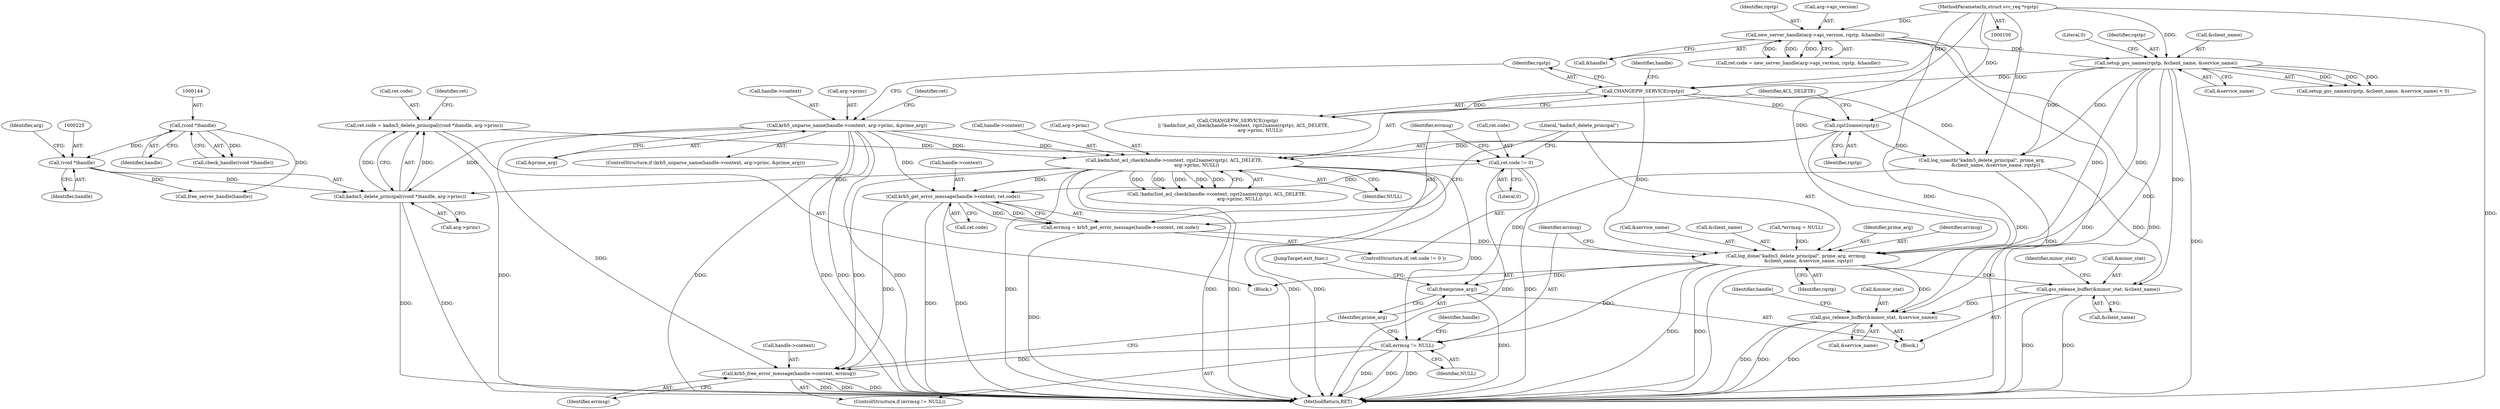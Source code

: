 digraph "0_krb5_83ed75feba32e46f736fcce0d96a0445f29b96c2_7@API" {
"1000219" [label="(Call,ret.code = kadm5_delete_principal((void *)handle, arg->princ))"];
"1000223" [label="(Call,kadm5_delete_principal((void *)handle, arg->princ))"];
"1000224" [label="(Call,(void *)handle)"];
"1000143" [label="(Call,(void *)handle)"];
"1000192" [label="(Call,kadm5int_acl_check(handle->context, rqst2name(rqstp), ACL_DELETE,\n                               arg->princ, NULL))"];
"1000171" [label="(Call,krb5_unparse_name(handle->context, arg->princ, &prime_arg))"];
"1000196" [label="(Call,rqst2name(rqstp))"];
"1000189" [label="(Call,CHANGEPW_SERVICE(rqstp))"];
"1000156" [label="(Call,setup_gss_names(rqstp, &client_name, &service_name))"];
"1000129" [label="(Call,new_server_handle(arg->api_version, rqstp, &handle))"];
"1000102" [label="(MethodParameterIn,struct svc_req *rqstp)"];
"1000231" [label="(Call,ret.code != 0)"];
"1000238" [label="(Call,krb5_get_error_message(handle->context, ret.code))"];
"1000236" [label="(Call,errmsg = krb5_get_error_message(handle->context, ret.code))"];
"1000245" [label="(Call,log_done(\"kadm5_delete_principal\", prime_arg, errmsg,\n                 &client_name, &service_name, rqstp))"];
"1000255" [label="(Call,errmsg != NULL)"];
"1000258" [label="(Call,krb5_free_error_message(handle->context, errmsg))"];
"1000263" [label="(Call,free(prime_arg))"];
"1000266" [label="(Call,gss_release_buffer(&minor_stat, &client_name))"];
"1000271" [label="(Call,gss_release_buffer(&minor_stat, &service_name))"];
"1000242" [label="(Call,ret.code)"];
"1000220" [label="(Call,ret.code)"];
"1000258" [label="(Call,krb5_free_error_message(handle->context, errmsg))"];
"1000257" [label="(Identifier,NULL)"];
"1000232" [label="(Call,ret.code)"];
"1000273" [label="(Identifier,minor_stat)"];
"1000117" [label="(Call,*errmsg = NULL)"];
"1000277" [label="(Identifier,handle)"];
"1000219" [label="(Call,ret.code = kadm5_delete_principal((void *)handle, arg->princ))"];
"1000156" [label="(Call,setup_gss_names(rqstp, &client_name, &service_name))"];
"1000271" [label="(Call,gss_release_buffer(&minor_stat, &service_name))"];
"1000178" [label="(Call,&prime_arg)"];
"1000162" [label="(Literal,0)"];
"1000265" [label="(JumpTarget,exit_func:)"];
"1000228" [label="(Identifier,arg)"];
"1000233" [label="(Identifier,ret)"];
"1000170" [label="(ControlStructure,if (krb5_unparse_name(handle->context, arg->princ, &prime_arg)))"];
"1000145" [label="(Identifier,handle)"];
"1000209" [label="(Call,log_unauth(\"kadm5_delete_principal\", prime_arg,\n                   &client_name, &service_name, rqstp))"];
"1000236" [label="(Call,errmsg = krb5_get_error_message(handle->context, ret.code))"];
"1000227" [label="(Call,arg->princ)"];
"1000247" [label="(Identifier,prime_arg)"];
"1000143" [label="(Call,(void *)handle)"];
"1000256" [label="(Identifier,errmsg)"];
"1000248" [label="(Identifier,errmsg)"];
"1000171" [label="(Call,krb5_unparse_name(handle->context, arg->princ, &prime_arg))"];
"1000189" [label="(Call,CHANGEPW_SERVICE(rqstp))"];
"1000251" [label="(Call,&service_name)"];
"1000142" [label="(Call,check_handle((void *)handle))"];
"1000160" [label="(Call,&service_name)"];
"1000264" [label="(Identifier,prime_arg)"];
"1000245" [label="(Call,log_done(\"kadm5_delete_principal\", prime_arg, errmsg,\n                 &client_name, &service_name, rqstp))"];
"1000102" [label="(MethodParameterIn,struct svc_req *rqstp)"];
"1000272" [label="(Call,&minor_stat)"];
"1000226" [label="(Identifier,handle)"];
"1000263" [label="(Call,free(prime_arg))"];
"1000192" [label="(Call,kadm5int_acl_check(handle->context, rqst2name(rqstp), ACL_DELETE,\n                               arg->princ, NULL))"];
"1000260" [label="(Identifier,handle)"];
"1000231" [label="(Call,ret.code != 0)"];
"1000175" [label="(Call,arg->princ)"];
"1000224" [label="(Call,(void *)handle)"];
"1000281" [label="(MethodReturn,RET)"];
"1000130" [label="(Call,arg->api_version)"];
"1000249" [label="(Call,&client_name)"];
"1000155" [label="(Call,setup_gss_names(rqstp, &client_name, &service_name) < 0)"];
"1000157" [label="(Identifier,rqstp)"];
"1000190" [label="(Identifier,rqstp)"];
"1000230" [label="(ControlStructure,if( ret.code != 0 ))"];
"1000183" [label="(Identifier,ret)"];
"1000133" [label="(Identifier,rqstp)"];
"1000103" [label="(Block,)"];
"1000269" [label="(Call,&client_name)"];
"1000253" [label="(Identifier,rqstp)"];
"1000134" [label="(Call,&handle)"];
"1000274" [label="(Call,&service_name)"];
"1000276" [label="(Call,free_server_handle(handle))"];
"1000259" [label="(Call,handle->context)"];
"1000158" [label="(Call,&client_name)"];
"1000262" [label="(Identifier,errmsg)"];
"1000254" [label="(ControlStructure,if (errmsg != NULL))"];
"1000197" [label="(Identifier,rqstp)"];
"1000188" [label="(Call,CHANGEPW_SERVICE(rqstp)\n        || !kadm5int_acl_check(handle->context, rqst2name(rqstp), ACL_DELETE,\n                               arg->princ, NULL))"];
"1000198" [label="(Identifier,ACL_DELETE)"];
"1000196" [label="(Call,rqst2name(rqstp))"];
"1000246" [label="(Literal,\"kadm5_delete_principal\")"];
"1000267" [label="(Call,&minor_stat)"];
"1000191" [label="(Call,!kadm5int_acl_check(handle->context, rqst2name(rqstp), ACL_DELETE,\n                               arg->princ, NULL))"];
"1000223" [label="(Call,kadm5_delete_principal((void *)handle, arg->princ))"];
"1000194" [label="(Identifier,handle)"];
"1000129" [label="(Call,new_server_handle(arg->api_version, rqstp, &handle))"];
"1000237" [label="(Identifier,errmsg)"];
"1000266" [label="(Call,gss_release_buffer(&minor_stat, &client_name))"];
"1000125" [label="(Call,ret.code = new_server_handle(arg->api_version, rqstp, &handle))"];
"1000255" [label="(Call,errmsg != NULL)"];
"1000235" [label="(Literal,0)"];
"1000202" [label="(Identifier,NULL)"];
"1000238" [label="(Call,krb5_get_error_message(handle->context, ret.code))"];
"1000218" [label="(Block,)"];
"1000172" [label="(Call,handle->context)"];
"1000199" [label="(Call,arg->princ)"];
"1000193" [label="(Call,handle->context)"];
"1000239" [label="(Call,handle->context)"];
"1000219" -> "1000218"  [label="AST: "];
"1000219" -> "1000223"  [label="CFG: "];
"1000220" -> "1000219"  [label="AST: "];
"1000223" -> "1000219"  [label="AST: "];
"1000233" -> "1000219"  [label="CFG: "];
"1000219" -> "1000281"  [label="DDG: "];
"1000223" -> "1000219"  [label="DDG: "];
"1000223" -> "1000219"  [label="DDG: "];
"1000219" -> "1000231"  [label="DDG: "];
"1000223" -> "1000227"  [label="CFG: "];
"1000224" -> "1000223"  [label="AST: "];
"1000227" -> "1000223"  [label="AST: "];
"1000223" -> "1000281"  [label="DDG: "];
"1000223" -> "1000281"  [label="DDG: "];
"1000224" -> "1000223"  [label="DDG: "];
"1000192" -> "1000223"  [label="DDG: "];
"1000171" -> "1000223"  [label="DDG: "];
"1000224" -> "1000226"  [label="CFG: "];
"1000225" -> "1000224"  [label="AST: "];
"1000226" -> "1000224"  [label="AST: "];
"1000228" -> "1000224"  [label="CFG: "];
"1000143" -> "1000224"  [label="DDG: "];
"1000224" -> "1000276"  [label="DDG: "];
"1000143" -> "1000142"  [label="AST: "];
"1000143" -> "1000145"  [label="CFG: "];
"1000144" -> "1000143"  [label="AST: "];
"1000145" -> "1000143"  [label="AST: "];
"1000142" -> "1000143"  [label="CFG: "];
"1000143" -> "1000142"  [label="DDG: "];
"1000143" -> "1000276"  [label="DDG: "];
"1000192" -> "1000191"  [label="AST: "];
"1000192" -> "1000202"  [label="CFG: "];
"1000193" -> "1000192"  [label="AST: "];
"1000196" -> "1000192"  [label="AST: "];
"1000198" -> "1000192"  [label="AST: "];
"1000199" -> "1000192"  [label="AST: "];
"1000202" -> "1000192"  [label="AST: "];
"1000191" -> "1000192"  [label="CFG: "];
"1000192" -> "1000281"  [label="DDG: "];
"1000192" -> "1000281"  [label="DDG: "];
"1000192" -> "1000281"  [label="DDG: "];
"1000192" -> "1000281"  [label="DDG: "];
"1000192" -> "1000281"  [label="DDG: "];
"1000192" -> "1000191"  [label="DDG: "];
"1000192" -> "1000191"  [label="DDG: "];
"1000192" -> "1000191"  [label="DDG: "];
"1000192" -> "1000191"  [label="DDG: "];
"1000192" -> "1000191"  [label="DDG: "];
"1000171" -> "1000192"  [label="DDG: "];
"1000171" -> "1000192"  [label="DDG: "];
"1000196" -> "1000192"  [label="DDG: "];
"1000192" -> "1000238"  [label="DDG: "];
"1000192" -> "1000255"  [label="DDG: "];
"1000192" -> "1000258"  [label="DDG: "];
"1000171" -> "1000170"  [label="AST: "];
"1000171" -> "1000178"  [label="CFG: "];
"1000172" -> "1000171"  [label="AST: "];
"1000175" -> "1000171"  [label="AST: "];
"1000178" -> "1000171"  [label="AST: "];
"1000183" -> "1000171"  [label="CFG: "];
"1000190" -> "1000171"  [label="CFG: "];
"1000171" -> "1000281"  [label="DDG: "];
"1000171" -> "1000281"  [label="DDG: "];
"1000171" -> "1000281"  [label="DDG: "];
"1000171" -> "1000281"  [label="DDG: "];
"1000171" -> "1000238"  [label="DDG: "];
"1000171" -> "1000258"  [label="DDG: "];
"1000196" -> "1000197"  [label="CFG: "];
"1000197" -> "1000196"  [label="AST: "];
"1000198" -> "1000196"  [label="CFG: "];
"1000189" -> "1000196"  [label="DDG: "];
"1000102" -> "1000196"  [label="DDG: "];
"1000196" -> "1000209"  [label="DDG: "];
"1000196" -> "1000245"  [label="DDG: "];
"1000189" -> "1000188"  [label="AST: "];
"1000189" -> "1000190"  [label="CFG: "];
"1000190" -> "1000189"  [label="AST: "];
"1000194" -> "1000189"  [label="CFG: "];
"1000188" -> "1000189"  [label="CFG: "];
"1000189" -> "1000188"  [label="DDG: "];
"1000156" -> "1000189"  [label="DDG: "];
"1000102" -> "1000189"  [label="DDG: "];
"1000189" -> "1000209"  [label="DDG: "];
"1000189" -> "1000245"  [label="DDG: "];
"1000156" -> "1000155"  [label="AST: "];
"1000156" -> "1000160"  [label="CFG: "];
"1000157" -> "1000156"  [label="AST: "];
"1000158" -> "1000156"  [label="AST: "];
"1000160" -> "1000156"  [label="AST: "];
"1000162" -> "1000156"  [label="CFG: "];
"1000156" -> "1000281"  [label="DDG: "];
"1000156" -> "1000155"  [label="DDG: "];
"1000156" -> "1000155"  [label="DDG: "];
"1000156" -> "1000155"  [label="DDG: "];
"1000129" -> "1000156"  [label="DDG: "];
"1000102" -> "1000156"  [label="DDG: "];
"1000156" -> "1000209"  [label="DDG: "];
"1000156" -> "1000209"  [label="DDG: "];
"1000156" -> "1000245"  [label="DDG: "];
"1000156" -> "1000245"  [label="DDG: "];
"1000156" -> "1000266"  [label="DDG: "];
"1000156" -> "1000271"  [label="DDG: "];
"1000129" -> "1000125"  [label="AST: "];
"1000129" -> "1000134"  [label="CFG: "];
"1000130" -> "1000129"  [label="AST: "];
"1000133" -> "1000129"  [label="AST: "];
"1000134" -> "1000129"  [label="AST: "];
"1000125" -> "1000129"  [label="CFG: "];
"1000129" -> "1000281"  [label="DDG: "];
"1000129" -> "1000281"  [label="DDG: "];
"1000129" -> "1000281"  [label="DDG: "];
"1000129" -> "1000125"  [label="DDG: "];
"1000129" -> "1000125"  [label="DDG: "];
"1000129" -> "1000125"  [label="DDG: "];
"1000102" -> "1000129"  [label="DDG: "];
"1000102" -> "1000100"  [label="AST: "];
"1000102" -> "1000281"  [label="DDG: "];
"1000102" -> "1000209"  [label="DDG: "];
"1000102" -> "1000245"  [label="DDG: "];
"1000231" -> "1000230"  [label="AST: "];
"1000231" -> "1000235"  [label="CFG: "];
"1000232" -> "1000231"  [label="AST: "];
"1000235" -> "1000231"  [label="AST: "];
"1000237" -> "1000231"  [label="CFG: "];
"1000246" -> "1000231"  [label="CFG: "];
"1000231" -> "1000281"  [label="DDG: "];
"1000231" -> "1000281"  [label="DDG: "];
"1000231" -> "1000238"  [label="DDG: "];
"1000238" -> "1000236"  [label="AST: "];
"1000238" -> "1000242"  [label="CFG: "];
"1000239" -> "1000238"  [label="AST: "];
"1000242" -> "1000238"  [label="AST: "];
"1000236" -> "1000238"  [label="CFG: "];
"1000238" -> "1000281"  [label="DDG: "];
"1000238" -> "1000281"  [label="DDG: "];
"1000238" -> "1000236"  [label="DDG: "];
"1000238" -> "1000236"  [label="DDG: "];
"1000238" -> "1000258"  [label="DDG: "];
"1000236" -> "1000230"  [label="AST: "];
"1000237" -> "1000236"  [label="AST: "];
"1000246" -> "1000236"  [label="CFG: "];
"1000236" -> "1000281"  [label="DDG: "];
"1000236" -> "1000245"  [label="DDG: "];
"1000245" -> "1000218"  [label="AST: "];
"1000245" -> "1000253"  [label="CFG: "];
"1000246" -> "1000245"  [label="AST: "];
"1000247" -> "1000245"  [label="AST: "];
"1000248" -> "1000245"  [label="AST: "];
"1000249" -> "1000245"  [label="AST: "];
"1000251" -> "1000245"  [label="AST: "];
"1000253" -> "1000245"  [label="AST: "];
"1000256" -> "1000245"  [label="CFG: "];
"1000245" -> "1000281"  [label="DDG: "];
"1000245" -> "1000281"  [label="DDG: "];
"1000117" -> "1000245"  [label="DDG: "];
"1000245" -> "1000255"  [label="DDG: "];
"1000245" -> "1000263"  [label="DDG: "];
"1000245" -> "1000266"  [label="DDG: "];
"1000245" -> "1000271"  [label="DDG: "];
"1000255" -> "1000254"  [label="AST: "];
"1000255" -> "1000257"  [label="CFG: "];
"1000256" -> "1000255"  [label="AST: "];
"1000257" -> "1000255"  [label="AST: "];
"1000260" -> "1000255"  [label="CFG: "];
"1000264" -> "1000255"  [label="CFG: "];
"1000255" -> "1000281"  [label="DDG: "];
"1000255" -> "1000281"  [label="DDG: "];
"1000255" -> "1000281"  [label="DDG: "];
"1000255" -> "1000258"  [label="DDG: "];
"1000258" -> "1000254"  [label="AST: "];
"1000258" -> "1000262"  [label="CFG: "];
"1000259" -> "1000258"  [label="AST: "];
"1000262" -> "1000258"  [label="AST: "];
"1000264" -> "1000258"  [label="CFG: "];
"1000258" -> "1000281"  [label="DDG: "];
"1000258" -> "1000281"  [label="DDG: "];
"1000258" -> "1000281"  [label="DDG: "];
"1000263" -> "1000103"  [label="AST: "];
"1000263" -> "1000264"  [label="CFG: "];
"1000264" -> "1000263"  [label="AST: "];
"1000265" -> "1000263"  [label="CFG: "];
"1000263" -> "1000281"  [label="DDG: "];
"1000209" -> "1000263"  [label="DDG: "];
"1000266" -> "1000103"  [label="AST: "];
"1000266" -> "1000269"  [label="CFG: "];
"1000267" -> "1000266"  [label="AST: "];
"1000269" -> "1000266"  [label="AST: "];
"1000273" -> "1000266"  [label="CFG: "];
"1000266" -> "1000281"  [label="DDG: "];
"1000266" -> "1000281"  [label="DDG: "];
"1000209" -> "1000266"  [label="DDG: "];
"1000266" -> "1000271"  [label="DDG: "];
"1000271" -> "1000103"  [label="AST: "];
"1000271" -> "1000274"  [label="CFG: "];
"1000272" -> "1000271"  [label="AST: "];
"1000274" -> "1000271"  [label="AST: "];
"1000277" -> "1000271"  [label="CFG: "];
"1000271" -> "1000281"  [label="DDG: "];
"1000271" -> "1000281"  [label="DDG: "];
"1000271" -> "1000281"  [label="DDG: "];
"1000209" -> "1000271"  [label="DDG: "];
}
